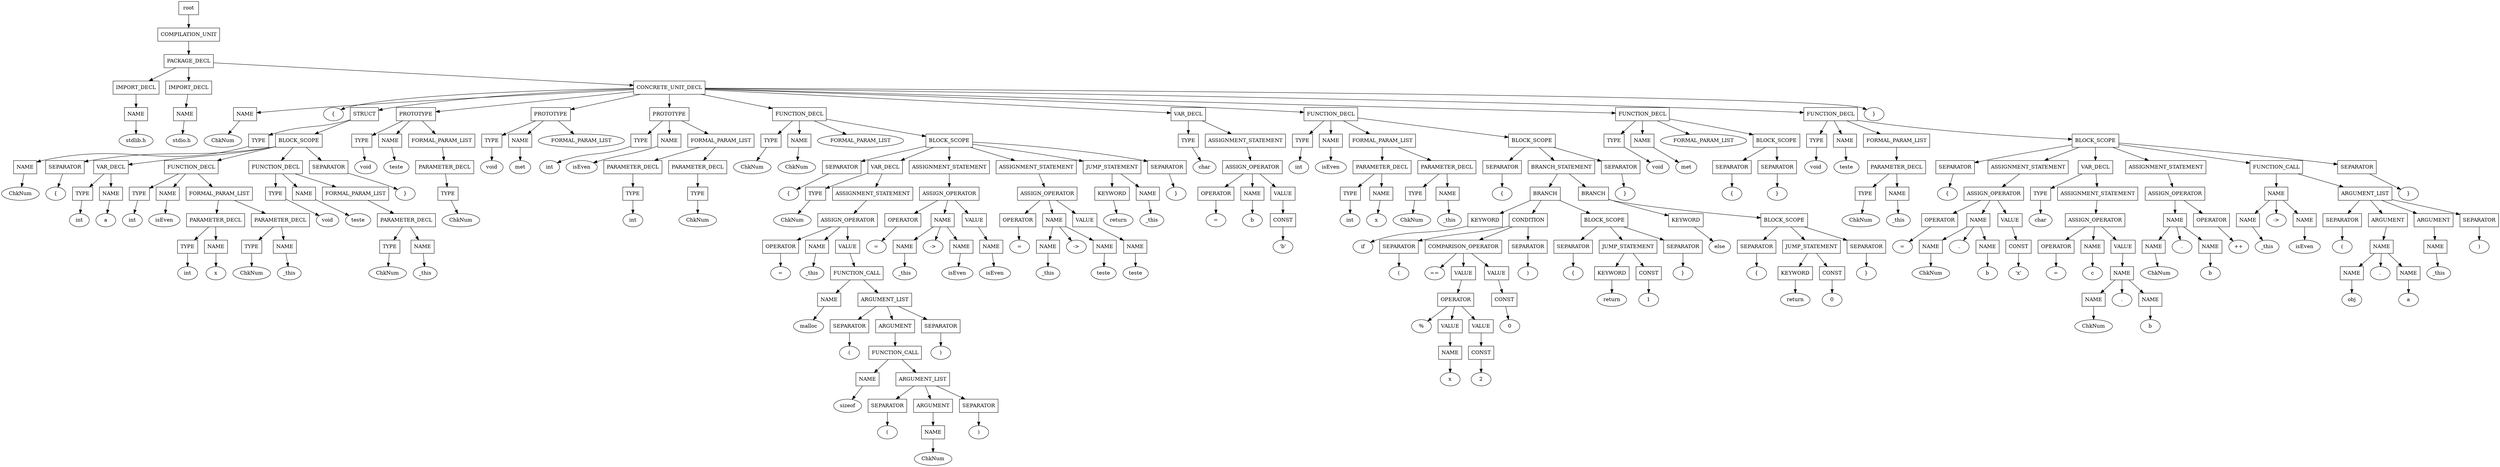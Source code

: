 digraph G {
	splines="TRUE";
	n_0 [label="root", shape="rectangle"]
	n_0 -> n_1
	n_1 [label="COMPILATION_UNIT", shape="rectangle"]
	n_1 -> n_2
	n_2 [label="PACKAGE_DECL", shape="rectangle"]
	n_2 -> n_3
	n_3 [label="IMPORT_DECL", shape="rectangle"]
	n_3 -> n_6
	n_6 [label="NAME", shape="rectangle"]
	n_6 -> n_20
	n_20 [label="stdlib.h", shape="ellipse"]
	n_2 -> n_4
	n_4 [label="IMPORT_DECL", shape="rectangle"]
	n_4 -> n_7
	n_7 [label="NAME", shape="rectangle"]
	n_7 -> n_21
	n_21 [label="stdio.h", shape="ellipse"]
	n_2 -> n_5
	n_5 [label="CONCRETE_UNIT_DECL", shape="rectangle"]
	n_5 -> n_8
	n_8 [label="NAME", shape="rectangle"]
	n_8 -> n_22
	n_22 [label="ChkNum", shape="ellipse"]
	n_5 -> n_9
	n_9 [label="{", shape="ellipse"]
	n_5 -> n_10
	n_10 [label="STRUCT", shape="rectangle"]
	n_10 -> n_23
	n_23 [label="TYPE", shape="rectangle"]
	n_23 -> n_52
	n_52 [label="NAME", shape="rectangle"]
	n_52 -> n_97
	n_97 [label="ChkNum", shape="ellipse"]
	n_10 -> n_24
	n_24 [label="BLOCK_SCOPE", shape="rectangle"]
	n_24 -> n_53
	n_53 [label="SEPARATOR", shape="rectangle"]
	n_53 -> n_98
	n_98 [label="{", shape="ellipse"]
	n_24 -> n_54
	n_54 [label="VAR_DECL", shape="rectangle"]
	n_54 -> n_99
	n_99 [label="TYPE", shape="rectangle"]
	n_99 -> n_142
	n_142 [label="int", shape="ellipse"]
	n_54 -> n_100
	n_100 [label="NAME", shape="rectangle"]
	n_100 -> n_143
	n_143 [label="a", shape="ellipse"]
	n_24 -> n_55
	n_55 [label="FUNCTION_DECL", shape="rectangle"]
	n_55 -> n_101
	n_101 [label="TYPE", shape="rectangle"]
	n_101 -> n_144
	n_144 [label="int", shape="ellipse"]
	n_55 -> n_102
	n_102 [label="NAME", shape="rectangle"]
	n_102 -> n_145
	n_145 [label="isEven", shape="ellipse"]
	n_55 -> n_103
	n_103 [label="FORMAL_PARAM_LIST", shape="rectangle"]
	n_103 -> n_146
	n_146 [label="PARAMETER_DECL", shape="rectangle"]
	n_146 -> n_192
	n_192 [label="TYPE", shape="rectangle"]
	n_192 -> n_241
	n_241 [label="int", shape="ellipse"]
	n_146 -> n_193
	n_193 [label="NAME", shape="rectangle"]
	n_193 -> n_242
	n_242 [label="x", shape="ellipse"]
	n_103 -> n_147
	n_147 [label="PARAMETER_DECL", shape="rectangle"]
	n_147 -> n_194
	n_194 [label="TYPE", shape="rectangle"]
	n_194 -> n_243
	n_243 [label="ChkNum", shape="ellipse"]
	n_147 -> n_195
	n_195 [label="NAME", shape="rectangle"]
	n_195 -> n_244
	n_244 [label="_this", shape="ellipse"]
	n_24 -> n_56
	n_56 [label="FUNCTION_DECL", shape="rectangle"]
	n_56 -> n_104
	n_104 [label="TYPE", shape="rectangle"]
	n_104 -> n_148
	n_148 [label="void", shape="ellipse"]
	n_56 -> n_105
	n_105 [label="NAME", shape="rectangle"]
	n_105 -> n_149
	n_149 [label="teste", shape="ellipse"]
	n_56 -> n_106
	n_106 [label="FORMAL_PARAM_LIST", shape="rectangle"]
	n_106 -> n_150
	n_150 [label="PARAMETER_DECL", shape="rectangle"]
	n_150 -> n_196
	n_196 [label="TYPE", shape="rectangle"]
	n_196 -> n_245
	n_245 [label="ChkNum", shape="ellipse"]
	n_150 -> n_197
	n_197 [label="NAME", shape="rectangle"]
	n_197 -> n_246
	n_246 [label="_this", shape="ellipse"]
	n_24 -> n_57
	n_57 [label="SEPARATOR", shape="rectangle"]
	n_57 -> n_107
	n_107 [label="}", shape="ellipse"]
	n_5 -> n_11
	n_11 [label="PROTOTYPE", shape="rectangle"]
	n_11 -> n_25
	n_25 [label="TYPE", shape="rectangle"]
	n_25 -> n_58
	n_58 [label="void", shape="ellipse"]
	n_11 -> n_26
	n_26 [label="NAME", shape="rectangle"]
	n_26 -> n_59
	n_59 [label="teste", shape="ellipse"]
	n_11 -> n_27
	n_27 [label="FORMAL_PARAM_LIST", shape="rectangle"]
	n_27 -> n_60
	n_60 [label="PARAMETER_DECL", shape="rectangle"]
	n_60 -> n_108
	n_108 [label="TYPE", shape="rectangle"]
	n_108 -> n_151
	n_151 [label="ChkNum", shape="ellipse"]
	n_5 -> n_12
	n_12 [label="PROTOTYPE", shape="rectangle"]
	n_12 -> n_28
	n_28 [label="TYPE", shape="rectangle"]
	n_28 -> n_61
	n_61 [label="void", shape="ellipse"]
	n_12 -> n_29
	n_29 [label="NAME", shape="rectangle"]
	n_29 -> n_62
	n_62 [label="met", shape="ellipse"]
	n_12 -> n_30
	n_30 [label="FORMAL_PARAM_LIST", shape="ellipse"]
	n_5 -> n_13
	n_13 [label="PROTOTYPE", shape="rectangle"]
	n_13 -> n_31
	n_31 [label="TYPE", shape="rectangle"]
	n_31 -> n_63
	n_63 [label="int", shape="ellipse"]
	n_13 -> n_32
	n_32 [label="NAME", shape="rectangle"]
	n_32 -> n_64
	n_64 [label="isEven", shape="ellipse"]
	n_13 -> n_33
	n_33 [label="FORMAL_PARAM_LIST", shape="rectangle"]
	n_33 -> n_65
	n_65 [label="PARAMETER_DECL", shape="rectangle"]
	n_65 -> n_109
	n_109 [label="TYPE", shape="rectangle"]
	n_109 -> n_152
	n_152 [label="int", shape="ellipse"]
	n_33 -> n_66
	n_66 [label="PARAMETER_DECL", shape="rectangle"]
	n_66 -> n_110
	n_110 [label="TYPE", shape="rectangle"]
	n_110 -> n_153
	n_153 [label="ChkNum", shape="ellipse"]
	n_5 -> n_14
	n_14 [label="FUNCTION_DECL", shape="rectangle"]
	n_14 -> n_34
	n_34 [label="TYPE", shape="rectangle"]
	n_34 -> n_67
	n_67 [label="ChkNum", shape="ellipse"]
	n_14 -> n_35
	n_35 [label="NAME", shape="rectangle"]
	n_35 -> n_68
	n_68 [label="ChkNum", shape="ellipse"]
	n_14 -> n_36
	n_36 [label="FORMAL_PARAM_LIST", shape="ellipse"]
	n_14 -> n_37
	n_37 [label="BLOCK_SCOPE", shape="rectangle"]
	n_37 -> n_69
	n_69 [label="SEPARATOR", shape="rectangle"]
	n_69 -> n_111
	n_111 [label="{", shape="ellipse"]
	n_37 -> n_70
	n_70 [label="VAR_DECL", shape="rectangle"]
	n_70 -> n_112
	n_112 [label="TYPE", shape="rectangle"]
	n_112 -> n_154
	n_154 [label="ChkNum", shape="ellipse"]
	n_70 -> n_113
	n_113 [label="ASSIGNMENT_STATEMENT", shape="rectangle"]
	n_113 -> n_155
	n_155 [label="ASSIGN_OPERATOR", shape="rectangle"]
	n_155 -> n_198
	n_198 [label="OPERATOR", shape="rectangle"]
	n_198 -> n_247
	n_247 [label="=", shape="ellipse"]
	n_155 -> n_199
	n_199 [label="NAME", shape="rectangle"]
	n_199 -> n_248
	n_248 [label="_this", shape="ellipse"]
	n_155 -> n_200
	n_200 [label="VALUE", shape="rectangle"]
	n_200 -> n_249
	n_249 [label="FUNCTION_CALL", shape="rectangle"]
	n_249 -> n_281
	n_281 [label="NAME", shape="rectangle"]
	n_281 -> n_294
	n_294 [label="malloc", shape="ellipse"]
	n_249 -> n_282
	n_282 [label="ARGUMENT_LIST", shape="rectangle"]
	n_282 -> n_295
	n_295 [label="SEPARATOR", shape="rectangle"]
	n_295 -> n_304
	n_304 [label="(", shape="ellipse"]
	n_282 -> n_296
	n_296 [label="ARGUMENT", shape="rectangle"]
	n_296 -> n_305
	n_305 [label="FUNCTION_CALL", shape="rectangle"]
	n_305 -> n_309
	n_309 [label="NAME", shape="rectangle"]
	n_309 -> n_313
	n_313 [label="sizeof", shape="ellipse"]
	n_305 -> n_310
	n_310 [label="ARGUMENT_LIST", shape="rectangle"]
	n_310 -> n_314
	n_314 [label="SEPARATOR", shape="rectangle"]
	n_314 -> n_317
	n_317 [label="(", shape="ellipse"]
	n_310 -> n_315
	n_315 [label="ARGUMENT", shape="rectangle"]
	n_315 -> n_318
	n_318 [label="NAME", shape="rectangle"]
	n_318 -> n_320
	n_320 [label="ChkNum", shape="ellipse"]
	n_310 -> n_316
	n_316 [label="SEPARATOR", shape="rectangle"]
	n_316 -> n_319
	n_319 [label=")", shape="ellipse"]
	n_282 -> n_297
	n_297 [label="SEPARATOR", shape="rectangle"]
	n_297 -> n_306
	n_306 [label=")", shape="ellipse"]
	n_37 -> n_71
	n_71 [label="ASSIGNMENT_STATEMENT", shape="rectangle"]
	n_71 -> n_114
	n_114 [label="ASSIGN_OPERATOR", shape="rectangle"]
	n_114 -> n_156
	n_156 [label="OPERATOR", shape="rectangle"]
	n_156 -> n_201
	n_201 [label="=", shape="ellipse"]
	n_114 -> n_157
	n_157 [label="NAME", shape="rectangle"]
	n_157 -> n_202
	n_202 [label="NAME", shape="rectangle"]
	n_202 -> n_250
	n_250 [label="_this", shape="ellipse"]
	n_157 -> n_203
	n_203 [label="->", shape="ellipse"]
	n_157 -> n_204
	n_204 [label="NAME", shape="rectangle"]
	n_204 -> n_251
	n_251 [label="isEven", shape="ellipse"]
	n_114 -> n_158
	n_158 [label="VALUE", shape="rectangle"]
	n_158 -> n_205
	n_205 [label="NAME", shape="rectangle"]
	n_205 -> n_252
	n_252 [label="isEven", shape="ellipse"]
	n_37 -> n_72
	n_72 [label="ASSIGNMENT_STATEMENT", shape="rectangle"]
	n_72 -> n_115
	n_115 [label="ASSIGN_OPERATOR", shape="rectangle"]
	n_115 -> n_159
	n_159 [label="OPERATOR", shape="rectangle"]
	n_159 -> n_206
	n_206 [label="=", shape="ellipse"]
	n_115 -> n_160
	n_160 [label="NAME", shape="rectangle"]
	n_160 -> n_207
	n_207 [label="NAME", shape="rectangle"]
	n_207 -> n_253
	n_253 [label="_this", shape="ellipse"]
	n_160 -> n_208
	n_208 [label="->", shape="ellipse"]
	n_160 -> n_209
	n_209 [label="NAME", shape="rectangle"]
	n_209 -> n_254
	n_254 [label="teste", shape="ellipse"]
	n_115 -> n_161
	n_161 [label="VALUE", shape="rectangle"]
	n_161 -> n_210
	n_210 [label="NAME", shape="rectangle"]
	n_210 -> n_255
	n_255 [label="teste", shape="ellipse"]
	n_37 -> n_73
	n_73 [label="JUMP_STATEMENT", shape="rectangle"]
	n_73 -> n_116
	n_116 [label="KEYWORD", shape="rectangle"]
	n_116 -> n_162
	n_162 [label="return", shape="ellipse"]
	n_73 -> n_117
	n_117 [label="NAME", shape="rectangle"]
	n_117 -> n_163
	n_163 [label="_this", shape="ellipse"]
	n_37 -> n_74
	n_74 [label="SEPARATOR", shape="rectangle"]
	n_74 -> n_118
	n_118 [label="}", shape="ellipse"]
	n_5 -> n_15
	n_15 [label="VAR_DECL", shape="rectangle"]
	n_15 -> n_38
	n_38 [label="TYPE", shape="rectangle"]
	n_38 -> n_75
	n_75 [label="char", shape="ellipse"]
	n_15 -> n_39
	n_39 [label="ASSIGNMENT_STATEMENT", shape="rectangle"]
	n_39 -> n_76
	n_76 [label="ASSIGN_OPERATOR", shape="rectangle"]
	n_76 -> n_119
	n_119 [label="OPERATOR", shape="rectangle"]
	n_119 -> n_164
	n_164 [label="=", shape="ellipse"]
	n_76 -> n_120
	n_120 [label="NAME", shape="rectangle"]
	n_120 -> n_165
	n_165 [label="b", shape="ellipse"]
	n_76 -> n_121
	n_121 [label="VALUE", shape="rectangle"]
	n_121 -> n_166
	n_166 [label="CONST", shape="rectangle"]
	n_166 -> n_211
	n_211 [label="'b'", shape="ellipse"]
	n_5 -> n_16
	n_16 [label="FUNCTION_DECL", shape="rectangle"]
	n_16 -> n_40
	n_40 [label="TYPE", shape="rectangle"]
	n_40 -> n_77
	n_77 [label="int", shape="ellipse"]
	n_16 -> n_41
	n_41 [label="NAME", shape="rectangle"]
	n_41 -> n_78
	n_78 [label="isEven", shape="ellipse"]
	n_16 -> n_42
	n_42 [label="FORMAL_PARAM_LIST", shape="rectangle"]
	n_42 -> n_79
	n_79 [label="PARAMETER_DECL", shape="rectangle"]
	n_79 -> n_122
	n_122 [label="TYPE", shape="rectangle"]
	n_122 -> n_167
	n_167 [label="int", shape="ellipse"]
	n_79 -> n_123
	n_123 [label="NAME", shape="rectangle"]
	n_123 -> n_168
	n_168 [label="x", shape="ellipse"]
	n_42 -> n_80
	n_80 [label="PARAMETER_DECL", shape="rectangle"]
	n_80 -> n_124
	n_124 [label="TYPE", shape="rectangle"]
	n_124 -> n_169
	n_169 [label="ChkNum", shape="ellipse"]
	n_80 -> n_125
	n_125 [label="NAME", shape="rectangle"]
	n_125 -> n_170
	n_170 [label="_this", shape="ellipse"]
	n_16 -> n_43
	n_43 [label="BLOCK_SCOPE", shape="rectangle"]
	n_43 -> n_81
	n_81 [label="SEPARATOR", shape="rectangle"]
	n_81 -> n_126
	n_126 [label="{", shape="ellipse"]
	n_43 -> n_82
	n_82 [label="BRANCH_STATEMENT", shape="rectangle"]
	n_82 -> n_127
	n_127 [label="BRANCH", shape="rectangle"]
	n_127 -> n_171
	n_171 [label="KEYWORD", shape="rectangle"]
	n_171 -> n_212
	n_212 [label="if", shape="ellipse"]
	n_127 -> n_172
	n_172 [label="CONDITION", shape="rectangle"]
	n_172 -> n_213
	n_213 [label="SEPARATOR", shape="rectangle"]
	n_213 -> n_256
	n_256 [label="(", shape="ellipse"]
	n_172 -> n_214
	n_214 [label="COMPARISON_OPERATOR", shape="rectangle"]
	n_214 -> n_257
	n_257 [label="==", shape="ellipse"]
	n_214 -> n_258
	n_258 [label="VALUE", shape="rectangle"]
	n_258 -> n_283
	n_283 [label="OPERATOR", shape="rectangle"]
	n_283 -> n_298
	n_298 [label="%", shape="ellipse"]
	n_283 -> n_299
	n_299 [label="VALUE", shape="rectangle"]
	n_299 -> n_307
	n_307 [label="NAME", shape="rectangle"]
	n_307 -> n_311
	n_311 [label="x", shape="ellipse"]
	n_283 -> n_300
	n_300 [label="VALUE", shape="rectangle"]
	n_300 -> n_308
	n_308 [label="CONST", shape="rectangle"]
	n_308 -> n_312
	n_312 [label="2", shape="ellipse"]
	n_214 -> n_259
	n_259 [label="VALUE", shape="rectangle"]
	n_259 -> n_284
	n_284 [label="CONST", shape="rectangle"]
	n_284 -> n_301
	n_301 [label="0", shape="ellipse"]
	n_172 -> n_215
	n_215 [label="SEPARATOR", shape="rectangle"]
	n_215 -> n_260
	n_260 [label=")", shape="ellipse"]
	n_127 -> n_173
	n_173 [label="BLOCK_SCOPE", shape="rectangle"]
	n_173 -> n_216
	n_216 [label="SEPARATOR", shape="rectangle"]
	n_216 -> n_261
	n_261 [label="{", shape="ellipse"]
	n_173 -> n_217
	n_217 [label="JUMP_STATEMENT", shape="rectangle"]
	n_217 -> n_262
	n_262 [label="KEYWORD", shape="rectangle"]
	n_262 -> n_285
	n_285 [label="return", shape="ellipse"]
	n_217 -> n_263
	n_263 [label="CONST", shape="rectangle"]
	n_263 -> n_286
	n_286 [label="1", shape="ellipse"]
	n_173 -> n_218
	n_218 [label="SEPARATOR", shape="rectangle"]
	n_218 -> n_264
	n_264 [label="}", shape="ellipse"]
	n_82 -> n_128
	n_128 [label="BRANCH", shape="rectangle"]
	n_128 -> n_174
	n_174 [label="KEYWORD", shape="rectangle"]
	n_174 -> n_219
	n_219 [label="else", shape="ellipse"]
	n_128 -> n_175
	n_175 [label="BLOCK_SCOPE", shape="rectangle"]
	n_175 -> n_220
	n_220 [label="SEPARATOR", shape="rectangle"]
	n_220 -> n_265
	n_265 [label="{", shape="ellipse"]
	n_175 -> n_221
	n_221 [label="JUMP_STATEMENT", shape="rectangle"]
	n_221 -> n_266
	n_266 [label="KEYWORD", shape="rectangle"]
	n_266 -> n_287
	n_287 [label="return", shape="ellipse"]
	n_221 -> n_267
	n_267 [label="CONST", shape="rectangle"]
	n_267 -> n_288
	n_288 [label="0", shape="ellipse"]
	n_175 -> n_222
	n_222 [label="SEPARATOR", shape="rectangle"]
	n_222 -> n_268
	n_268 [label="}", shape="ellipse"]
	n_43 -> n_83
	n_83 [label="SEPARATOR", shape="rectangle"]
	n_83 -> n_129
	n_129 [label="}", shape="ellipse"]
	n_5 -> n_17
	n_17 [label="FUNCTION_DECL", shape="rectangle"]
	n_17 -> n_44
	n_44 [label="TYPE", shape="rectangle"]
	n_44 -> n_84
	n_84 [label="void", shape="ellipse"]
	n_17 -> n_45
	n_45 [label="NAME", shape="rectangle"]
	n_45 -> n_85
	n_85 [label="met", shape="ellipse"]
	n_17 -> n_46
	n_46 [label="FORMAL_PARAM_LIST", shape="ellipse"]
	n_17 -> n_47
	n_47 [label="BLOCK_SCOPE", shape="rectangle"]
	n_47 -> n_86
	n_86 [label="SEPARATOR", shape="rectangle"]
	n_86 -> n_130
	n_130 [label="{", shape="ellipse"]
	n_47 -> n_87
	n_87 [label="SEPARATOR", shape="rectangle"]
	n_87 -> n_131
	n_131 [label="}", shape="ellipse"]
	n_5 -> n_18
	n_18 [label="FUNCTION_DECL", shape="rectangle"]
	n_18 -> n_48
	n_48 [label="TYPE", shape="rectangle"]
	n_48 -> n_88
	n_88 [label="void", shape="ellipse"]
	n_18 -> n_49
	n_49 [label="NAME", shape="rectangle"]
	n_49 -> n_89
	n_89 [label="teste", shape="ellipse"]
	n_18 -> n_50
	n_50 [label="FORMAL_PARAM_LIST", shape="rectangle"]
	n_50 -> n_90
	n_90 [label="PARAMETER_DECL", shape="rectangle"]
	n_90 -> n_132
	n_132 [label="TYPE", shape="rectangle"]
	n_132 -> n_176
	n_176 [label="ChkNum", shape="ellipse"]
	n_90 -> n_133
	n_133 [label="NAME", shape="rectangle"]
	n_133 -> n_177
	n_177 [label="_this", shape="ellipse"]
	n_18 -> n_51
	n_51 [label="BLOCK_SCOPE", shape="rectangle"]
	n_51 -> n_91
	n_91 [label="SEPARATOR", shape="rectangle"]
	n_91 -> n_134
	n_134 [label="{", shape="ellipse"]
	n_51 -> n_92
	n_92 [label="ASSIGNMENT_STATEMENT", shape="rectangle"]
	n_92 -> n_135
	n_135 [label="ASSIGN_OPERATOR", shape="rectangle"]
	n_135 -> n_178
	n_178 [label="OPERATOR", shape="rectangle"]
	n_178 -> n_223
	n_223 [label="=", shape="ellipse"]
	n_135 -> n_179
	n_179 [label="NAME", shape="rectangle"]
	n_179 -> n_224
	n_224 [label="NAME", shape="rectangle"]
	n_224 -> n_269
	n_269 [label="ChkNum", shape="ellipse"]
	n_179 -> n_225
	n_225 [label=".", shape="ellipse"]
	n_179 -> n_226
	n_226 [label="NAME", shape="rectangle"]
	n_226 -> n_270
	n_270 [label="b", shape="ellipse"]
	n_135 -> n_180
	n_180 [label="VALUE", shape="rectangle"]
	n_180 -> n_227
	n_227 [label="CONST", shape="rectangle"]
	n_227 -> n_271
	n_271 [label="'x'", shape="ellipse"]
	n_51 -> n_93
	n_93 [label="VAR_DECL", shape="rectangle"]
	n_93 -> n_136
	n_136 [label="TYPE", shape="rectangle"]
	n_136 -> n_181
	n_181 [label="char", shape="ellipse"]
	n_93 -> n_137
	n_137 [label="ASSIGNMENT_STATEMENT", shape="rectangle"]
	n_137 -> n_182
	n_182 [label="ASSIGN_OPERATOR", shape="rectangle"]
	n_182 -> n_228
	n_228 [label="OPERATOR", shape="rectangle"]
	n_228 -> n_272
	n_272 [label="=", shape="ellipse"]
	n_182 -> n_229
	n_229 [label="NAME", shape="rectangle"]
	n_229 -> n_273
	n_273 [label="c", shape="ellipse"]
	n_182 -> n_230
	n_230 [label="VALUE", shape="rectangle"]
	n_230 -> n_274
	n_274 [label="NAME", shape="rectangle"]
	n_274 -> n_289
	n_289 [label="NAME", shape="rectangle"]
	n_289 -> n_302
	n_302 [label="ChkNum", shape="ellipse"]
	n_274 -> n_290
	n_290 [label=".", shape="ellipse"]
	n_274 -> n_291
	n_291 [label="NAME", shape="rectangle"]
	n_291 -> n_303
	n_303 [label="b", shape="ellipse"]
	n_51 -> n_94
	n_94 [label="ASSIGNMENT_STATEMENT", shape="rectangle"]
	n_94 -> n_138
	n_138 [label="ASSIGN_OPERATOR", shape="rectangle"]
	n_138 -> n_183
	n_183 [label="NAME", shape="rectangle"]
	n_183 -> n_231
	n_231 [label="NAME", shape="rectangle"]
	n_231 -> n_275
	n_275 [label="ChkNum", shape="ellipse"]
	n_183 -> n_232
	n_232 [label=".", shape="ellipse"]
	n_183 -> n_233
	n_233 [label="NAME", shape="rectangle"]
	n_233 -> n_276
	n_276 [label="b", shape="ellipse"]
	n_138 -> n_184
	n_184 [label="OPERATOR", shape="rectangle"]
	n_184 -> n_234
	n_234 [label="++", shape="ellipse"]
	n_51 -> n_95
	n_95 [label="FUNCTION_CALL", shape="rectangle"]
	n_95 -> n_139
	n_139 [label="NAME", shape="rectangle"]
	n_139 -> n_185
	n_185 [label="NAME", shape="rectangle"]
	n_185 -> n_235
	n_235 [label="_this", shape="ellipse"]
	n_139 -> n_186
	n_186 [label="->", shape="ellipse"]
	n_139 -> n_187
	n_187 [label="NAME", shape="rectangle"]
	n_187 -> n_236
	n_236 [label="isEven", shape="ellipse"]
	n_95 -> n_140
	n_140 [label="ARGUMENT_LIST", shape="rectangle"]
	n_140 -> n_188
	n_188 [label="SEPARATOR", shape="rectangle"]
	n_188 -> n_237
	n_237 [label="(", shape="ellipse"]
	n_140 -> n_189
	n_189 [label="ARGUMENT", shape="rectangle"]
	n_189 -> n_238
	n_238 [label="NAME", shape="rectangle"]
	n_238 -> n_277
	n_277 [label="NAME", shape="rectangle"]
	n_277 -> n_292
	n_292 [label="obj", shape="ellipse"]
	n_238 -> n_278
	n_278 [label=".", shape="ellipse"]
	n_238 -> n_279
	n_279 [label="NAME", shape="rectangle"]
	n_279 -> n_293
	n_293 [label="a", shape="ellipse"]
	n_140 -> n_190
	n_190 [label="ARGUMENT", shape="rectangle"]
	n_190 -> n_239
	n_239 [label="NAME", shape="rectangle"]
	n_239 -> n_280
	n_280 [label="_this", shape="ellipse"]
	n_140 -> n_191
	n_191 [label="SEPARATOR", shape="rectangle"]
	n_191 -> n_240
	n_240 [label=")", shape="ellipse"]
	n_51 -> n_96
	n_96 [label="SEPARATOR", shape="rectangle"]
	n_96 -> n_141
	n_141 [label="}", shape="ellipse"]
	n_5 -> n_19
	n_19 [label="}", shape="ellipse"]
}